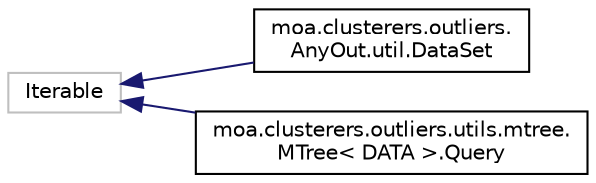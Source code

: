 digraph "Graphical Class Hierarchy"
{
 // LATEX_PDF_SIZE
  edge [fontname="Helvetica",fontsize="10",labelfontname="Helvetica",labelfontsize="10"];
  node [fontname="Helvetica",fontsize="10",shape=record];
  rankdir="LR";
  Node302 [label="Iterable",height=0.2,width=0.4,color="grey75", fillcolor="white", style="filled",tooltip=" "];
  Node302 -> Node0 [dir="back",color="midnightblue",fontsize="10",style="solid",fontname="Helvetica"];
  Node0 [label="moa.clusterers.outliers.\lAnyOut.util.DataSet",height=0.2,width=0.4,color="black", fillcolor="white", style="filled",URL="$classmoa_1_1clusterers_1_1outliers_1_1_any_out_1_1util_1_1_data_set.html",tooltip=" "];
  Node302 -> Node304 [dir="back",color="midnightblue",fontsize="10",style="solid",fontname="Helvetica"];
  Node304 [label="moa.clusterers.outliers.utils.mtree.\lMTree\< DATA \>.Query",height=0.2,width=0.4,color="black", fillcolor="white", style="filled",URL="$classmoa_1_1clusterers_1_1outliers_1_1utils_1_1mtree_1_1_m_tree_1_1_query.html",tooltip=" "];
}
